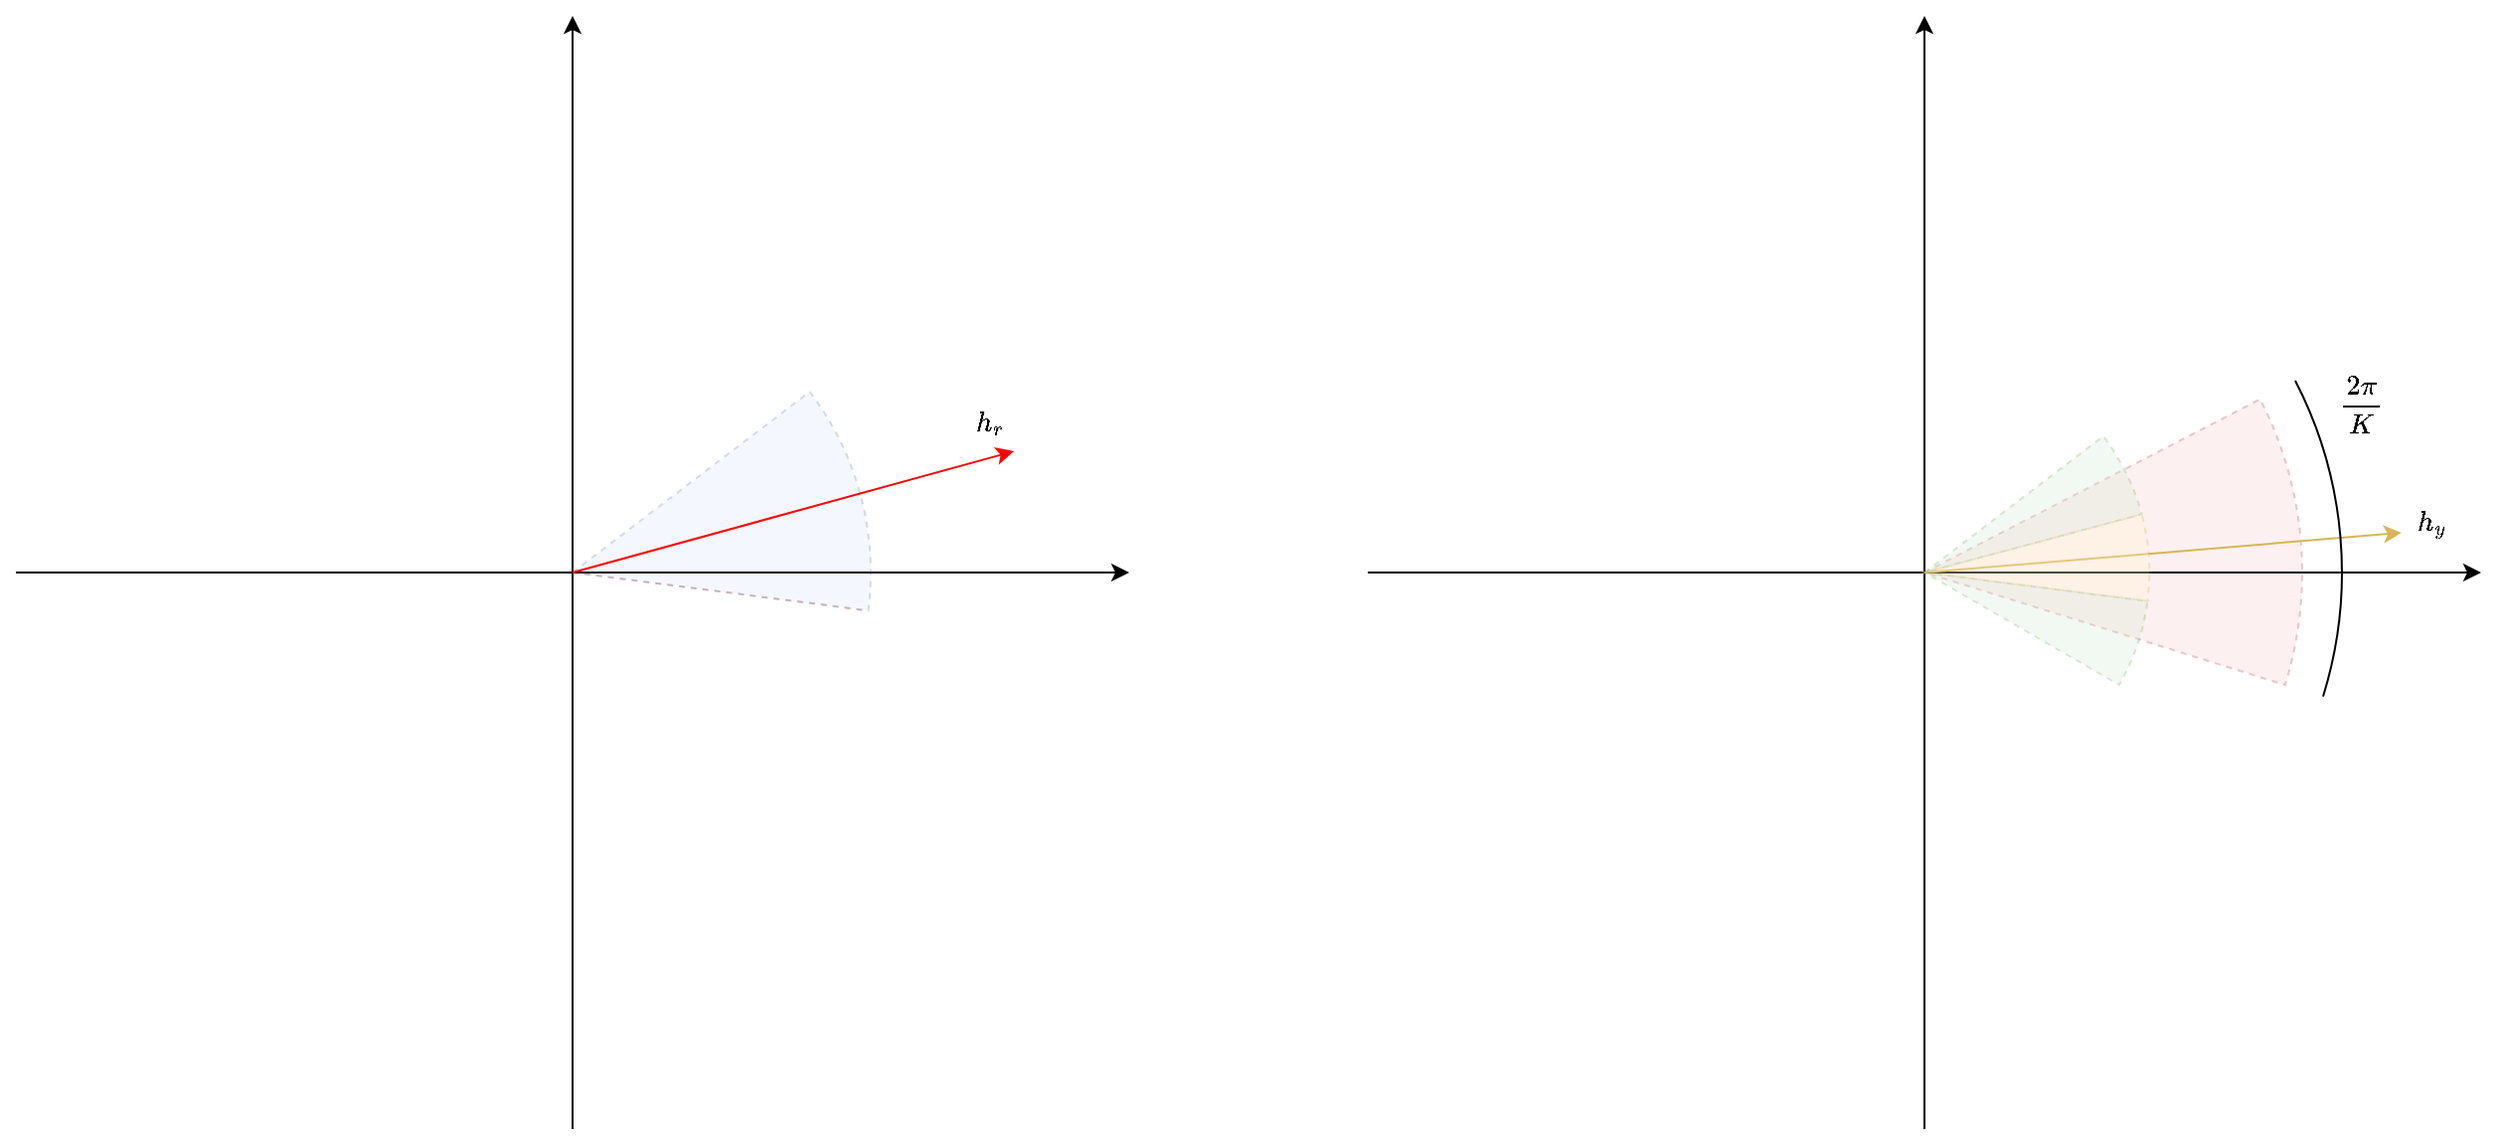 <mxfile version="20.0.3" type="github">
  <diagram id="85g586EzvK8vTw8IZWv8" name="Page-1">
    <mxGraphModel dx="1722" dy="954" grid="1" gridSize="10" guides="1" tooltips="1" connect="1" arrows="1" fold="1" page="1" pageScale="1" pageWidth="827" pageHeight="1169" math="1" shadow="0">
      <root>
        <mxCell id="0" />
        <mxCell id="1" parent="0" />
        <mxCell id="PyO2Ggy3WTRFLJfQddXv-44" value="" style="verticalLabelPosition=bottom;verticalAlign=top;html=1;shape=mxgraph.basic.pie;startAngle=0.188;endAngle=0.312;shadow=0;fillColor=#dae8fc;strokeColor=#6c8ebf;dashed=1;rotation=-15;opacity=30;" vertex="1" parent="1">
          <mxGeometry x="290" y="250" width="300" height="300" as="geometry" />
        </mxCell>
        <mxCell id="PyO2Ggy3WTRFLJfQddXv-4" value="" style="endArrow=classic;html=1;rounded=0;" edge="1" parent="1">
          <mxGeometry width="50" height="50" relative="1" as="geometry">
            <mxPoint x="160" y="400" as="sourcePoint" />
            <mxPoint x="720" y="400" as="targetPoint" />
          </mxGeometry>
        </mxCell>
        <mxCell id="PyO2Ggy3WTRFLJfQddXv-5" value="" style="endArrow=classic;html=1;rounded=0;" edge="1" parent="1">
          <mxGeometry width="50" height="50" relative="1" as="geometry">
            <mxPoint x="440" y="680" as="sourcePoint" />
            <mxPoint x="440" y="120" as="targetPoint" />
          </mxGeometry>
        </mxCell>
        <mxCell id="PyO2Ggy3WTRFLJfQddXv-25" value="$$\frac{2\pi}{K}$$" style="text;html=1;strokeColor=none;fillColor=none;align=center;verticalAlign=middle;whiteSpace=wrap;rounded=0;shadow=0;sketch=0;" vertex="1" parent="1">
          <mxGeometry x="1329.99" y="300" width="20" height="30" as="geometry" />
        </mxCell>
        <mxCell id="PyO2Ggy3WTRFLJfQddXv-7" value="" style="endArrow=classic;html=1;rounded=0;strokeColor=#FF0000;" edge="1" parent="1">
          <mxGeometry width="50" height="50" relative="1" as="geometry">
            <mxPoint x="439.998" y="399.998" as="sourcePoint" />
            <mxPoint x="661.998" y="338.998" as="targetPoint" />
          </mxGeometry>
        </mxCell>
        <mxCell id="PyO2Ggy3WTRFLJfQddXv-19" value="" style="endArrow=none;dashed=1;html=1;rounded=0;strokeColor=#b85450;fillColor=#f8cecc;opacity=30;entryX=0.961;entryY=0.691;entryDx=0;entryDy=0;entryPerimeter=0;" edge="1" parent="1">
          <mxGeometry width="50" height="50" relative="1" as="geometry">
            <mxPoint x="439.998" y="399.998" as="sourcePoint" />
            <mxPoint x="588.46" y="419.215" as="targetPoint" />
          </mxGeometry>
        </mxCell>
        <mxCell id="PyO2Ggy3WTRFLJfQddXv-43" value="$$h_r$$" style="text;html=1;strokeColor=none;fillColor=none;align=center;verticalAlign=middle;whiteSpace=wrap;rounded=0;shadow=0;sketch=0;" vertex="1" parent="1">
          <mxGeometry x="640" y="310" width="20" height="30" as="geometry" />
        </mxCell>
        <mxCell id="PyO2Ggy3WTRFLJfQddXv-59" value="" style="verticalLabelPosition=bottom;verticalAlign=top;html=1;shape=mxgraph.basic.pie;startAngle=0.188;endAngle=0.312;shadow=0;fillColor=#f8cecc;strokeColor=#b85450;dashed=1;rotation=355;opacity=30;" vertex="1" parent="1">
          <mxGeometry x="929.998" y="209.998" width="380" height="380" as="geometry" />
        </mxCell>
        <mxCell id="PyO2Ggy3WTRFLJfQddXv-61" value="" style="endArrow=classic;html=1;rounded=0;" edge="1" parent="1">
          <mxGeometry width="50" height="50" relative="1" as="geometry">
            <mxPoint x="840" y="400" as="sourcePoint" />
            <mxPoint x="1400" y="400" as="targetPoint" />
          </mxGeometry>
        </mxCell>
        <mxCell id="PyO2Ggy3WTRFLJfQddXv-62" value="" style="endArrow=classic;html=1;rounded=0;" edge="1" parent="1">
          <mxGeometry width="50" height="50" relative="1" as="geometry">
            <mxPoint x="1120" y="680" as="sourcePoint" />
            <mxPoint x="1120" y="120" as="targetPoint" />
          </mxGeometry>
        </mxCell>
        <mxCell id="PyO2Ggy3WTRFLJfQddXv-74" value="" style="endArrow=classic;html=1;rounded=0;fontColor=#000000;strokeColor=#d6b656;curved=1;fillColor=#fff2cc;" edge="1" parent="1">
          <mxGeometry width="50" height="50" relative="1" as="geometry">
            <mxPoint x="1120" y="400" as="sourcePoint" />
            <mxPoint x="1360" y="380" as="targetPoint" />
          </mxGeometry>
        </mxCell>
        <mxCell id="PyO2Ggy3WTRFLJfQddXv-73" value="" style="verticalLabelPosition=bottom;verticalAlign=top;html=1;shape=mxgraph.basic.pie;startAngle=0.25;endAngle=0.312;shadow=0;fillColor=#fff2cc;strokeColor=#d6b656;dashed=1;rotation=-15;opacity=30;" vertex="1" parent="1">
          <mxGeometry x="1006.88" y="286.87" width="226.25" height="226.25" as="geometry" />
        </mxCell>
        <mxCell id="PyO2Ggy3WTRFLJfQddXv-75" value="" style="verticalLabelPosition=bottom;verticalAlign=top;html=1;shape=mxgraph.basic.pie;startAngle=0.188;endAngle=0.25;shadow=0;fillColor=#d5e8d4;strokeColor=#82b366;dashed=1;rotation=345;opacity=30;" vertex="1" parent="1">
          <mxGeometry x="1006.87" y="286.87" width="226.25" height="226.25" as="geometry" />
        </mxCell>
        <mxCell id="PyO2Ggy3WTRFLJfQddXv-76" value="$$h_y$$" style="text;html=1;strokeColor=none;fillColor=none;align=center;verticalAlign=middle;whiteSpace=wrap;rounded=0;shadow=0;sketch=0;fontColor=#000000;" vertex="1" parent="1">
          <mxGeometry x="1360" y="360" width="30" height="30" as="geometry" />
        </mxCell>
        <mxCell id="PyO2Ggy3WTRFLJfQddXv-77" value="" style="verticalLabelPosition=bottom;verticalAlign=top;html=1;shape=mxgraph.basic.pie;startAngle=0.312;endAngle=0.375;shadow=0;fillColor=#d5e8d4;strokeColor=#82b366;dashed=1;rotation=345;opacity=30;" vertex="1" parent="1">
          <mxGeometry x="1006.87" y="286.87" width="226.25" height="226.25" as="geometry" />
        </mxCell>
        <mxCell id="PyO2Ggy3WTRFLJfQddXv-78" value="" style="verticalLabelPosition=bottom;verticalAlign=top;html=1;shape=mxgraph.basic.arc;startAngle=0.174;endAngle=0.298;shadow=0;sketch=0;fontColor=#000000;strokeColor=#000000;fillColor=default;gradientColor=none;" vertex="1" parent="1">
          <mxGeometry x="910" y="190.01" width="419.99" height="419.99" as="geometry" />
        </mxCell>
      </root>
    </mxGraphModel>
  </diagram>
</mxfile>
